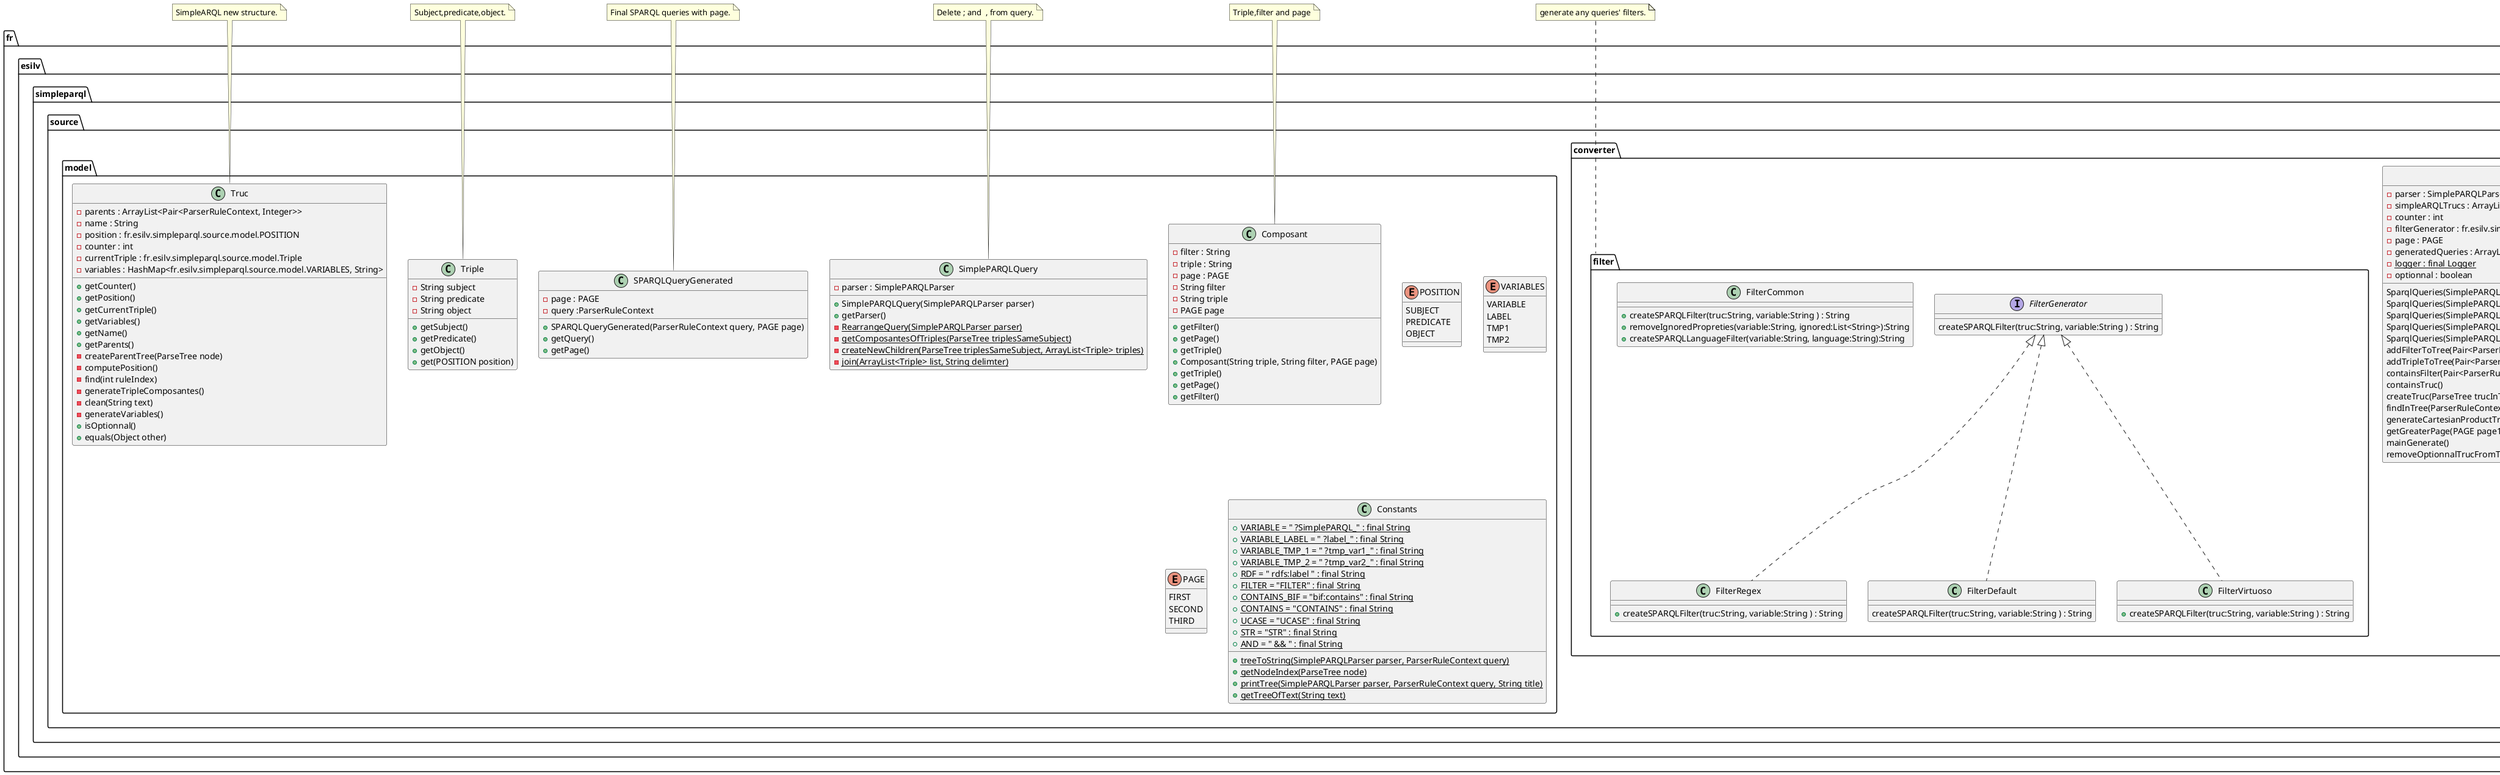 @startuml
enum fr.esilv.simpleparql.source.model.POSITION {
SUBJECT
PREDICATE
OBJECT
}

enum fr.esilv.simpleparql.source.model.VARIABLES {
 VARIABLE
 LABEL
 TMP1
 TMP2
}
enum fr.esilv.simpleparql.source.model.PAGE {
FIRST
SECOND
THIRD
}


interface fr.esilv.simpleparql.source.converter.filter.FilterGenerator {
createSPARQLFilter(truc:String, variable:String ) : String
}

class fr.esilv.simpleparql.source.converter.filter.FilterDefault{
createSPARQLFilter(truc:String, variable:String ) : String
}
class fr.esilv.simpleparql.source.converter.filter.FilterVirtuoso{
+createSPARQLFilter(truc:String, variable:String ) : String
}
class fr.esilv.simpleparql.source.converter.filter.FilterRegex{
+createSPARQLFilter(truc:String, variable:String ) : String
}
class fr.esilv.simpleparql.source.converter.filter.FilterCommon{
+createSPARQLFilter(truc:String, variable:String ) : String
+removeIgnoredPropreties(variable:String, ignored:List<String>):String
+createSPARQLLanguageFilter(variable:String, language:String):String
}


fr.esilv.simpleparql.source.converter.filter.FilterGenerator  <|.. fr.esilv.simpleparql.source.converter.filter.FilterDefault
fr.esilv.simpleparql.source.converter.filter.FilterGenerator  <|.. fr.esilv.simpleparql.source.converter.filter.FilterVirtuoso
fr.esilv.simpleparql.source.converter.filter.FilterGenerator  <|.. fr.esilv.simpleparql.source.converter.filter.FilterRegex

note top of fr.esilv.simpleparql.source.converter.filter: generate any queries' filters.


class fr.esilv.simpleparql.source.model.Truc{
- parents : ArrayList<Pair<ParserRuleContext, Integer>>
- name : String
- position : fr.esilv.simpleparql.source.model.POSITION
- counter : int
- currentTriple : fr.esilv.simpleparql.source.model.Triple
- variables : HashMap<fr.esilv.simpleparql.source.model.VARIABLES, String>
+getCounter()
+getPosition()
+getCurrentTriple()
+getVariables()
+getName()
+getParents()
-createParentTree(ParseTree node)
-computePosition()
-find(int ruleIndex)
-generateTripleComposantes()
-clean(String text)
-generateVariables()
+isOptionnal()
+equals(Object other)
}

note top of fr.esilv.simpleparql.source.model.Truc : SimpleARQL new structure.

class fr.esilv.simpleparql.source.model.Triple{
- String subject
- String predicate
- String object
+getSubject()
+getPredicate()
+getObject()
+get(POSITION position)
}
note top of fr.esilv.simpleparql.source.model.Triple : Subject,predicate,object.


class fr.esilv.simpleparql.source.model.Constants{
+{static}  VARIABLE = " ?SimplePARQL_" : final String
+{static}  VARIABLE_LABEL = " ?label_" : final String
+{static}  VARIABLE_TMP_1 = " ?tmp_var1_" : final String
+{static}  VARIABLE_TMP_2 = " ?tmp_var2_" : final String
+{static}  RDF = " rdfs:label " : final String
+{static}  FILTER = "FILTER" : final String
+{static}  CONTAINS_BIF = "bif:contains" : final String
+{static}  CONTAINS = "CONTAINS" : final String
+{static}  UCASE = "UCASE" : final String
+{static}  STR = "STR" : final String
+{static}  AND = " && " : final String
+{static} treeToString(SimplePARQLParser parser, ParserRuleContext query)
+{static} getNodeIndex(ParseTree node)
+{static} printTree(SimplePARQLParser parser, ParserRuleContext query, String title)
+{static} getTreeOfText(String text)
}
class fr.esilv.simpleparql.source.model.Composant{
-  filter : String
-  triple : String
-  page : PAGE
+getFilter()
+getPage()
+getTriple()
+Composant(String triple, String filter, PAGE page)
}

class fr.esilv.simpleparql.source.model.SPARQLQueryGenerated{
- page : PAGE
- query :ParserRuleContext
+ SPARQLQueryGenerated(ParserRuleContext query, PAGE page)
+getQuery()
+getPage()
}
note top of fr.esilv.simpleparql.source.model.SPARQLQueryGenerated : Final SPARQL queries with page.

class fr.esilv.simpleparql.source.model.SimplePARQLQuery{
- parser : SimplePARQLParser
+SimplePARQLQuery(SimplePARQLParser parser)
+getParser()
-{static} RearrangeQuery(SimplePARQLParser parser)
-{static} getComposantesOfTriples(ParseTree triplesSameSubject)
-{static} createNewChildren(ParseTree triplesSameSubject, ArrayList<Triple> triples)
-{static} join(ArrayList<Triple> list, String delimter)
}
note top of fr.esilv.simpleparql.source.model.SimplePARQLQuery : Delete ; and  , from query.


class fr.esilv.simpleparql.source.converter.SparqlQueries{
- parser : SimplePARQLParser
- simpleARQLTrucs : ArrayList<Truc>
-counter : int
-filterGenerator : fr.esilv.simpleparql.source.converter.filter.FilterGenerator
-  page : PAGE
-generatedQueries : ArrayList<SPARQLQueryGenerated>
-{static} logger : final Logger
-optionnal : boolean
SparqlQueries(SimplePARQLParser parser, fr.esilv.simpleparql.source.converter.filter.FilterGenerator filterGenerator, PAGE page, boolean optionnal)
SparqlQueries(SimplePARQLParser parser)
SparqlQueries(SimplePARQLParser parser, fr.esilv.simpleparql.source.converter.filter.FilterGenerator filterGenerator)
SparqlQueries(SimplePARQLParser parser, boolean optionnal)
SparqlQueries(SimplePARQLParser parser, PAGE page)
addFilterToTree(Pair<ParserRuleContext, Integer> groupGraphPattern, String filterText)
addTripleToTree(Pair<ParserRuleContext, Integer> groupGraphPattern, String filterText)
containsFilter(Pair<ParserRuleContext, Integer> groupGraphPattern, String filterText)
containsTruc()
createTruc(ParseTree trucInTree)
findInTree(ParserRuleContext tree, Truc element, int ruleIndex)
generateCartesianProductTrees(SPARQLQueryGenerated tree, Truc truc)
getGreaterPage(PAGE page1, PAGE page2)
mainGenerate()
removeOptionnalTrucFromTree(SPARQLQueryGenerated tree, Truc truc)
}
note top of fr.esilv.simpleparql.source.converter.SparqlQueries: SimplePARQL SPARQL converter.



class fr.esilv.simpleparql.source.model.Composant{
-String filter
-String triple
-PAGE page
+getTriple()
+getPage()
+getFilter()
}
note top of fr.esilv.simpleparql.source.model.Composant : Triple,filter and page


class fr.esilv.simpleparql.source.converter.query.SPARQLQueryGenerator{
-truc:Truc
-generatedComposants:ArrayList<Composant>
-filterGenerator: fr.esilv.simpleparql.source.converter.filter.FilterGenerator
- page : PAGE
+SPARQLQueryGenerator(Truc truc, fr.esilv.simpleparql.source.converter.filter.FilterGenerator filterGenerator, PAGE page)
+PageThird()
+PageSecond()
+PageFirst()
+generateRessources(Truc truc, PAGE page)
+generateProprieties(Truc truc, PAGE page)
+generatelabels(Truc truc, PAGE page)
+createGeneratedTriples()
+getGeneratedComposants()
}
note top of fr.esilv.simpleparql.source.converter.query.SPARQLQueryGenerator : Generate composants in order to use in SPARQLQueries.



@enduml